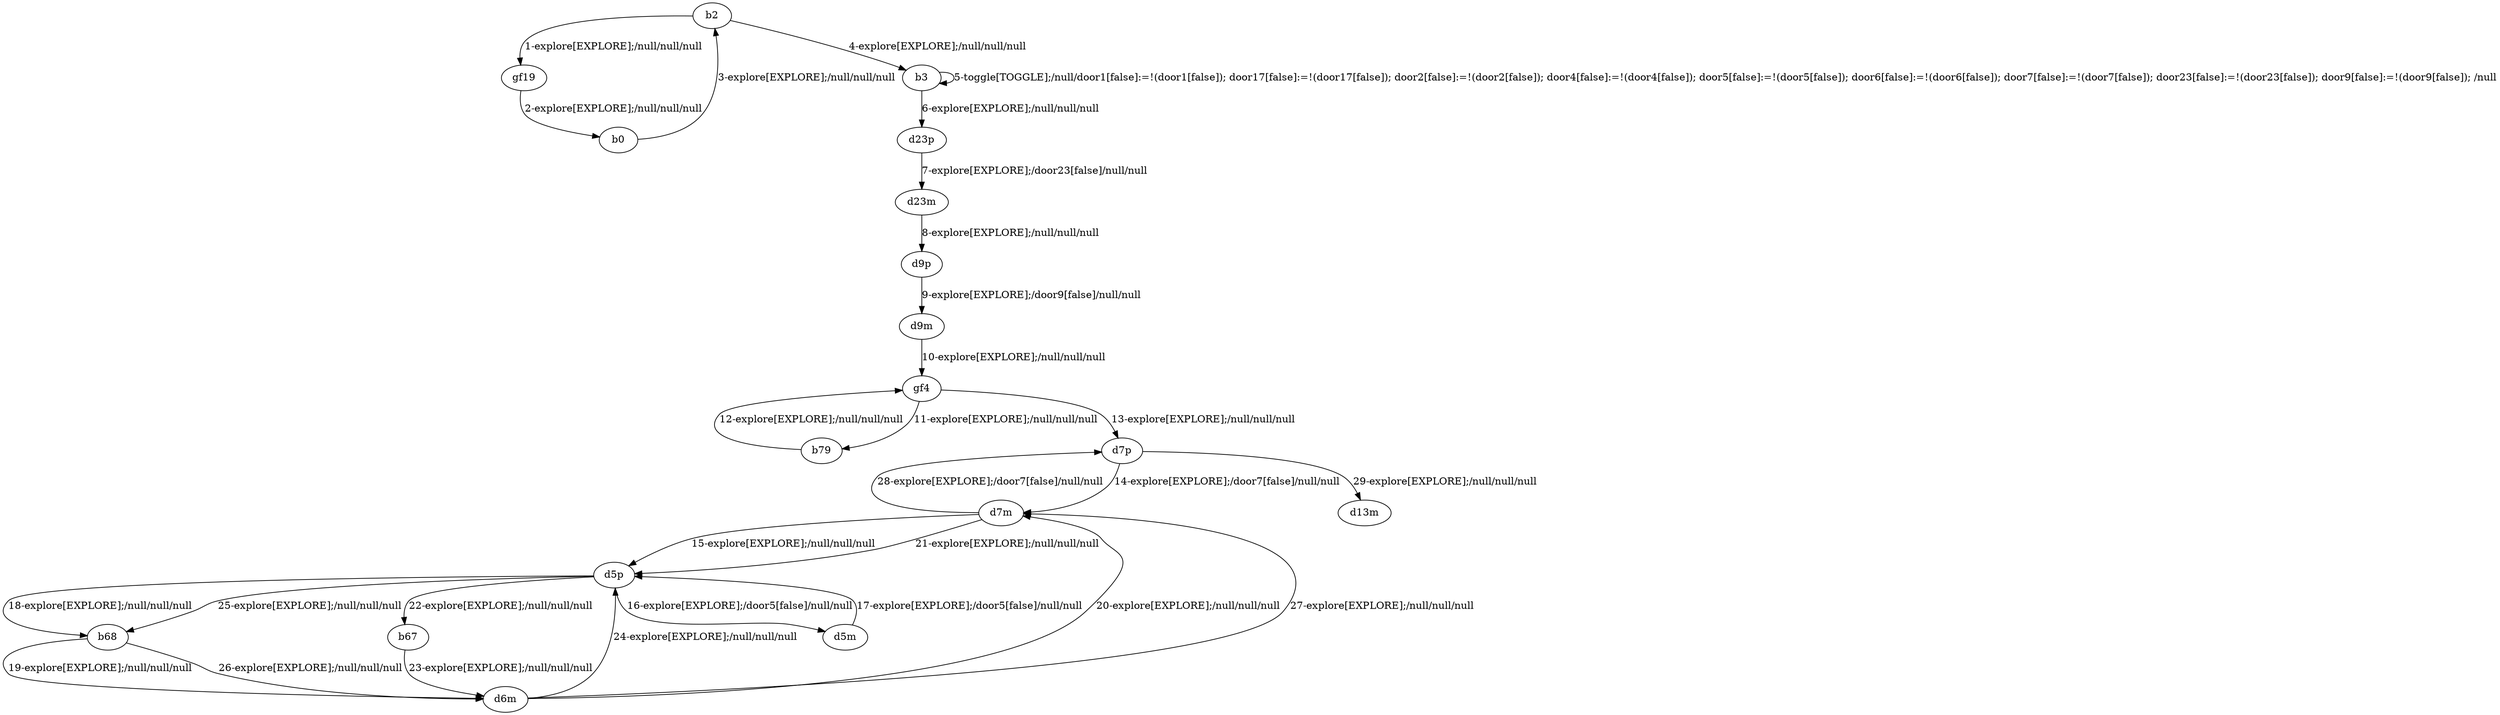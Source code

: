# Total number of goals covered by this test: 3
# d6m --> d5p
# b67 --> d6m
# d5p --> b67

digraph g {
"b2" -> "gf19" [label = "1-explore[EXPLORE];/null/null/null"];
"gf19" -> "b0" [label = "2-explore[EXPLORE];/null/null/null"];
"b0" -> "b2" [label = "3-explore[EXPLORE];/null/null/null"];
"b2" -> "b3" [label = "4-explore[EXPLORE];/null/null/null"];
"b3" -> "b3" [label = "5-toggle[TOGGLE];/null/door1[false]:=!(door1[false]); door17[false]:=!(door17[false]); door2[false]:=!(door2[false]); door4[false]:=!(door4[false]); door5[false]:=!(door5[false]); door6[false]:=!(door6[false]); door7[false]:=!(door7[false]); door23[false]:=!(door23[false]); door9[false]:=!(door9[false]); /null"];
"b3" -> "d23p" [label = "6-explore[EXPLORE];/null/null/null"];
"d23p" -> "d23m" [label = "7-explore[EXPLORE];/door23[false]/null/null"];
"d23m" -> "d9p" [label = "8-explore[EXPLORE];/null/null/null"];
"d9p" -> "d9m" [label = "9-explore[EXPLORE];/door9[false]/null/null"];
"d9m" -> "gf4" [label = "10-explore[EXPLORE];/null/null/null"];
"gf4" -> "b79" [label = "11-explore[EXPLORE];/null/null/null"];
"b79" -> "gf4" [label = "12-explore[EXPLORE];/null/null/null"];
"gf4" -> "d7p" [label = "13-explore[EXPLORE];/null/null/null"];
"d7p" -> "d7m" [label = "14-explore[EXPLORE];/door7[false]/null/null"];
"d7m" -> "d5p" [label = "15-explore[EXPLORE];/null/null/null"];
"d5p" -> "d5m" [label = "16-explore[EXPLORE];/door5[false]/null/null"];
"d5m" -> "d5p" [label = "17-explore[EXPLORE];/door5[false]/null/null"];
"d5p" -> "b68" [label = "18-explore[EXPLORE];/null/null/null"];
"b68" -> "d6m" [label = "19-explore[EXPLORE];/null/null/null"];
"d6m" -> "d7m" [label = "20-explore[EXPLORE];/null/null/null"];
"d7m" -> "d5p" [label = "21-explore[EXPLORE];/null/null/null"];
"d5p" -> "b67" [label = "22-explore[EXPLORE];/null/null/null"];
"b67" -> "d6m" [label = "23-explore[EXPLORE];/null/null/null"];
"d6m" -> "d5p" [label = "24-explore[EXPLORE];/null/null/null"];
"d5p" -> "b68" [label = "25-explore[EXPLORE];/null/null/null"];
"b68" -> "d6m" [label = "26-explore[EXPLORE];/null/null/null"];
"d6m" -> "d7m" [label = "27-explore[EXPLORE];/null/null/null"];
"d7m" -> "d7p" [label = "28-explore[EXPLORE];/door7[false]/null/null"];
"d7p" -> "d13m" [label = "29-explore[EXPLORE];/null/null/null"];
}